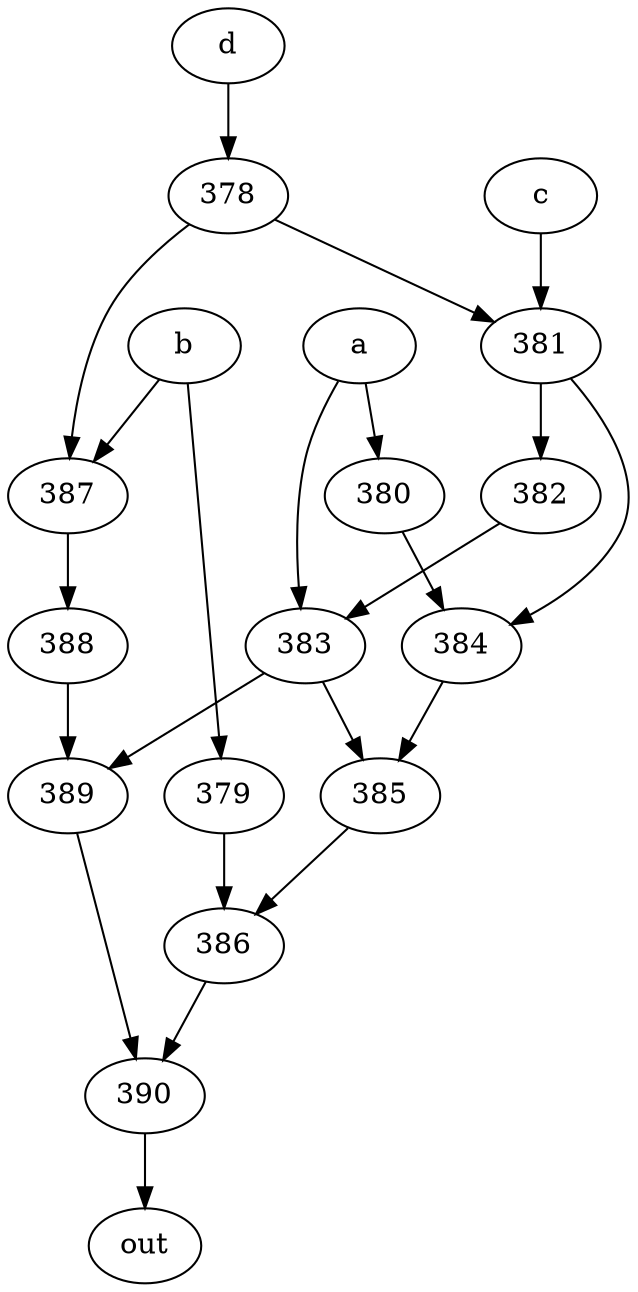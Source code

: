 strict digraph "" {
	390 -> out;
	a -> 380;
	a -> 383;
	380 -> 384;
	383 -> 385;
	383 -> 389;
	384 -> 385;
	385 -> 386;
	389 -> 390;
	b -> 379;
	b -> 387;
	379 -> 386;
	387 -> 388;
	386 -> 390;
	388 -> 389;
	c -> 381;
	381 -> 384;
	381 -> 382;
	382 -> 383;
	d -> 378;
	378 -> 387;
	378 -> 381;
}
